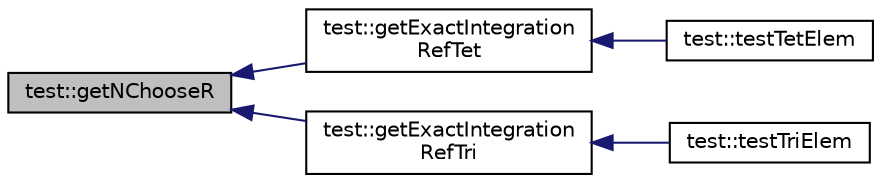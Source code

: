 digraph "test::getNChooseR"
{
  edge [fontname="Helvetica",fontsize="10",labelfontname="Helvetica",labelfontsize="10"];
  node [fontname="Helvetica",fontsize="10",shape=record];
  rankdir="LR";
  Node12 [label="test::getNChooseR",height=0.2,width=0.4,color="black", fillcolor="grey75", style="filled", fontcolor="black"];
  Node12 -> Node13 [dir="back",color="midnightblue",fontsize="10",style="solid",fontname="Helvetica"];
  Node13 [label="test::getExactIntegration\lRefTet",height=0.2,width=0.4,color="black", fillcolor="white", style="filled",URL="$namespacetest.html#af43e065c49520ee624134a11bdfe3643",tooltip="Computes integration of polynomial exactly over reference tetrahedral. "];
  Node13 -> Node14 [dir="back",color="midnightblue",fontsize="10",style="solid",fontname="Helvetica"];
  Node14 [label="test::testTetElem",height=0.2,width=0.4,color="black", fillcolor="white", style="filled",URL="$namespacetest.html#aa7c71a77ba3a1a442ebad77cbb0bc242",tooltip="Perform test on quadrature points on tetrahedral elements. "];
  Node12 -> Node15 [dir="back",color="midnightblue",fontsize="10",style="solid",fontname="Helvetica"];
  Node15 [label="test::getExactIntegration\lRefTri",height=0.2,width=0.4,color="black", fillcolor="white", style="filled",URL="$namespacetest.html#a437c18b50b59ae2f9cd10e1cb51fba64",tooltip="Computes integration of polynomial exactly over reference triangle. "];
  Node15 -> Node16 [dir="back",color="midnightblue",fontsize="10",style="solid",fontname="Helvetica"];
  Node16 [label="test::testTriElem",height=0.2,width=0.4,color="black", fillcolor="white", style="filled",URL="$namespacetest.html#af81978a4250caac290f7d52c1e571f04",tooltip="Perform test on quadrature points on triangle elements. "];
}

